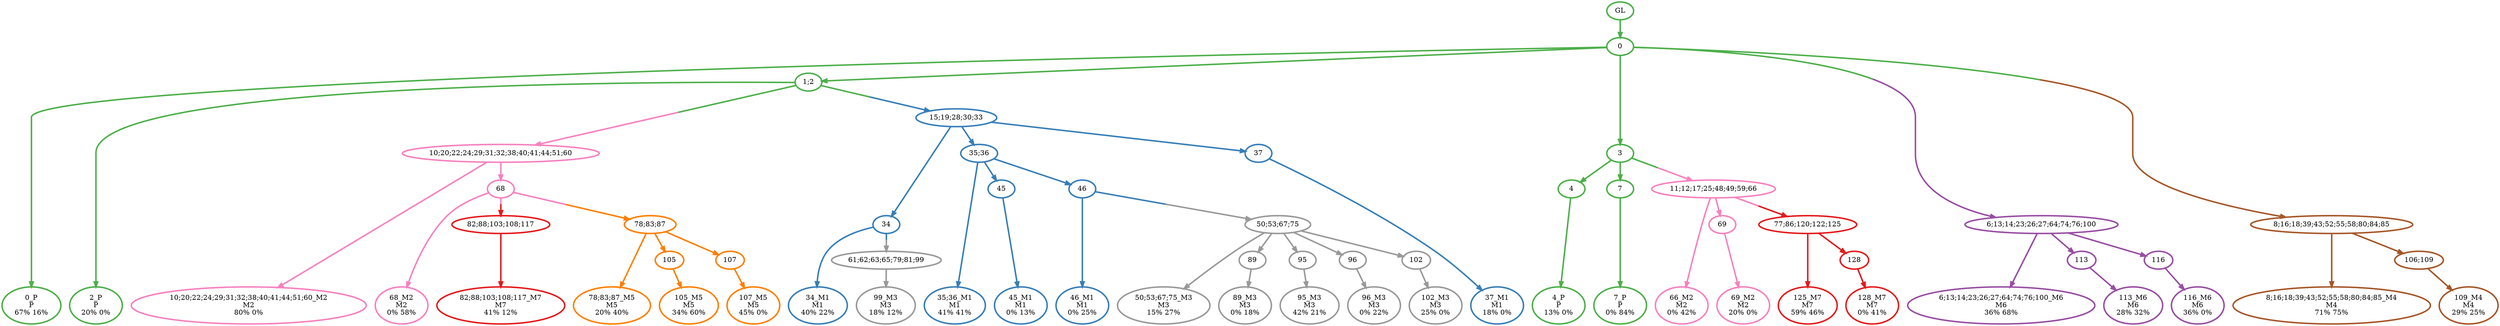 digraph T {
	{
		rank=same
		60 [penwidth=3,colorscheme=set19,color=3,label="0_P\nP\n67% 16%"]
		58 [penwidth=3,colorscheme=set19,color=3,label="2_P\nP\n20% 0%"]
		55 [penwidth=3,colorscheme=set19,color=3,label="4_P\nP\n13% 0%"]
		53 [penwidth=3,colorscheme=set19,color=3,label="7_P\nP\n0% 84%"]
		51 [penwidth=3,colorscheme=set19,color=2,label="34_M1\nM1\n40% 22%"]
		49 [penwidth=3,colorscheme=set19,color=2,label="35;36_M1\nM1\n41% 41%"]
		47 [penwidth=3,colorscheme=set19,color=2,label="45_M1\nM1\n0% 13%"]
		45 [penwidth=3,colorscheme=set19,color=2,label="46_M1\nM1\n0% 25%"]
		43 [penwidth=3,colorscheme=set19,color=2,label="37_M1\nM1\n18% 0%"]
		42 [penwidth=3,colorscheme=set19,color=8,label="10;20;22;24;29;31;32;38;40;41;44;51;60_M2\nM2\n80% 0%"]
		40 [penwidth=3,colorscheme=set19,color=8,label="68_M2\nM2\n0% 58%"]
		39 [penwidth=3,colorscheme=set19,color=8,label="66_M2\nM2\n0% 42%"]
		37 [penwidth=3,colorscheme=set19,color=8,label="69_M2\nM2\n20% 0%"]
		36 [penwidth=3,colorscheme=set19,color=9,label="99_M3\nM3\n18% 12%"]
		35 [penwidth=3,colorscheme=set19,color=9,label="50;53;67;75_M3\nM3\n15% 27%"]
		33 [penwidth=3,colorscheme=set19,color=9,label="89_M3\nM3\n0% 18%"]
		31 [penwidth=3,colorscheme=set19,color=9,label="95_M3\nM3\n42% 21%"]
		29 [penwidth=3,colorscheme=set19,color=9,label="96_M3\nM3\n0% 22%"]
		27 [penwidth=3,colorscheme=set19,color=9,label="102_M3\nM3\n25% 0%"]
		26 [penwidth=3,colorscheme=set19,color=7,label="8;16;18;39;43;52;55;58;80;84;85_M4\nM4\n71% 75%"]
		24 [penwidth=3,colorscheme=set19,color=7,label="109_M4\nM4\n29% 25%"]
		23 [penwidth=3,colorscheme=set19,color=5,label="78;83;87_M5\nM5\n20% 40%"]
		21 [penwidth=3,colorscheme=set19,color=5,label="105_M5\nM5\n34% 60%"]
		19 [penwidth=3,colorscheme=set19,color=5,label="107_M5\nM5\n45% 0%"]
		18 [penwidth=3,colorscheme=set19,color=4,label="6;13;14;23;26;27;64;74;76;100_M6\nM6\n36% 68%"]
		16 [penwidth=3,colorscheme=set19,color=4,label="113_M6\nM6\n28% 32%"]
		14 [penwidth=3,colorscheme=set19,color=4,label="116_M6\nM6\n36% 0%"]
		13 [penwidth=3,colorscheme=set19,color=1,label="82;88;103;108;117_M7\nM7\n41% 12%"]
		12 [penwidth=3,colorscheme=set19,color=1,label="125_M7\nM7\n59% 46%"]
		10 [penwidth=3,colorscheme=set19,color=1,label="128_M7\nM7\n0% 41%"]
	}
	62 [penwidth=3,colorscheme=set19,color=3,label="GL"]
	61 [penwidth=3,colorscheme=set19,color=3,label="0"]
	59 [penwidth=3,colorscheme=set19,color=3,label="1;2"]
	57 [penwidth=3,colorscheme=set19,color=3,label="3"]
	56 [penwidth=3,colorscheme=set19,color=3,label="4"]
	54 [penwidth=3,colorscheme=set19,color=3,label="7"]
	52 [penwidth=3,colorscheme=set19,color=2,label="34"]
	50 [penwidth=3,colorscheme=set19,color=2,label="35;36"]
	48 [penwidth=3,colorscheme=set19,color=2,label="45"]
	46 [penwidth=3,colorscheme=set19,color=2,label="46"]
	44 [penwidth=3,colorscheme=set19,color=2,label="37"]
	41 [penwidth=3,colorscheme=set19,color=8,label="68"]
	38 [penwidth=3,colorscheme=set19,color=8,label="69"]
	34 [penwidth=3,colorscheme=set19,color=9,label="89"]
	32 [penwidth=3,colorscheme=set19,color=9,label="95"]
	30 [penwidth=3,colorscheme=set19,color=9,label="96"]
	28 [penwidth=3,colorscheme=set19,color=9,label="102"]
	25 [penwidth=3,colorscheme=set19,color=7,label="106;109"]
	22 [penwidth=3,colorscheme=set19,color=5,label="105"]
	20 [penwidth=3,colorscheme=set19,color=5,label="107"]
	17 [penwidth=3,colorscheme=set19,color=4,label="113"]
	15 [penwidth=3,colorscheme=set19,color=4,label="116"]
	11 [penwidth=3,colorscheme=set19,color=1,label="128"]
	9 [penwidth=3,colorscheme=set19,color=1,label="82;88;103;108;117"]
	8 [penwidth=3,colorscheme=set19,color=1,label="77;86;120;122;125"]
	7 [penwidth=3,colorscheme=set19,color=5,label="78;83;87"]
	6 [penwidth=3,colorscheme=set19,color=9,label="61;62;63;65;79;81;99"]
	5 [penwidth=3,colorscheme=set19,color=9,label="50;53;67;75"]
	4 [penwidth=3,colorscheme=set19,color=4,label="6;13;14;23;26;27;64;74;76;100"]
	3 [penwidth=3,colorscheme=set19,color=7,label="8;16;18;39;43;52;55;58;80;84;85"]
	2 [penwidth=3,colorscheme=set19,color=8,label="10;20;22;24;29;31;32;38;40;41;44;51;60"]
	1 [penwidth=3,colorscheme=set19,color=8,label="11;12;17;25;48;49;59;66"]
	0 [penwidth=3,colorscheme=set19,color=2,label="15;19;28;30;33"]
	62 -> 61 [penwidth=3,colorscheme=set19,color=3]
	61 -> 60 [penwidth=3,colorscheme=set19,color=3]
	61 -> 57 [penwidth=3,colorscheme=set19,color=3]
	61 -> 59 [penwidth=3,colorscheme=set19,color=3]
	61 -> 4 [penwidth=3,colorscheme=set19,color="3;0.5:4"]
	61 -> 3 [penwidth=3,colorscheme=set19,color="3;0.5:7"]
	59 -> 58 [penwidth=3,colorscheme=set19,color=3]
	59 -> 2 [penwidth=3,colorscheme=set19,color="3;0.5:8"]
	59 -> 0 [penwidth=3,colorscheme=set19,color="3;0.5:2"]
	57 -> 56 [penwidth=3,colorscheme=set19,color=3]
	57 -> 54 [penwidth=3,colorscheme=set19,color=3]
	57 -> 1 [penwidth=3,colorscheme=set19,color="3;0.5:8"]
	56 -> 55 [penwidth=3,colorscheme=set19,color=3]
	54 -> 53 [penwidth=3,colorscheme=set19,color=3]
	52 -> 51 [penwidth=3,colorscheme=set19,color=2]
	52 -> 6 [penwidth=3,colorscheme=set19,color="2;0.5:9"]
	50 -> 49 [penwidth=3,colorscheme=set19,color=2]
	50 -> 48 [penwidth=3,colorscheme=set19,color=2]
	50 -> 46 [penwidth=3,colorscheme=set19,color=2]
	48 -> 47 [penwidth=3,colorscheme=set19,color=2]
	46 -> 45 [penwidth=3,colorscheme=set19,color=2]
	46 -> 5 [penwidth=3,colorscheme=set19,color="2;0.5:9"]
	44 -> 43 [penwidth=3,colorscheme=set19,color=2]
	41 -> 40 [penwidth=3,colorscheme=set19,color=8]
	41 -> 9 [penwidth=3,colorscheme=set19,color="8;0.5:1"]
	41 -> 7 [penwidth=3,colorscheme=set19,color="8;0.5:5"]
	38 -> 37 [penwidth=3,colorscheme=set19,color=8]
	34 -> 33 [penwidth=3,colorscheme=set19,color=9]
	32 -> 31 [penwidth=3,colorscheme=set19,color=9]
	30 -> 29 [penwidth=3,colorscheme=set19,color=9]
	28 -> 27 [penwidth=3,colorscheme=set19,color=9]
	25 -> 24 [penwidth=3,colorscheme=set19,color=7]
	22 -> 21 [penwidth=3,colorscheme=set19,color=5]
	20 -> 19 [penwidth=3,colorscheme=set19,color=5]
	17 -> 16 [penwidth=3,colorscheme=set19,color=4]
	15 -> 14 [penwidth=3,colorscheme=set19,color=4]
	11 -> 10 [penwidth=3,colorscheme=set19,color=1]
	9 -> 13 [penwidth=3,colorscheme=set19,color=1]
	8 -> 12 [penwidth=3,colorscheme=set19,color=1]
	8 -> 11 [penwidth=3,colorscheme=set19,color=1]
	7 -> 23 [penwidth=3,colorscheme=set19,color=5]
	7 -> 22 [penwidth=3,colorscheme=set19,color=5]
	7 -> 20 [penwidth=3,colorscheme=set19,color=5]
	6 -> 36 [penwidth=3,colorscheme=set19,color=9]
	5 -> 35 [penwidth=3,colorscheme=set19,color=9]
	5 -> 34 [penwidth=3,colorscheme=set19,color=9]
	5 -> 32 [penwidth=3,colorscheme=set19,color=9]
	5 -> 30 [penwidth=3,colorscheme=set19,color=9]
	5 -> 28 [penwidth=3,colorscheme=set19,color=9]
	4 -> 18 [penwidth=3,colorscheme=set19,color=4]
	4 -> 17 [penwidth=3,colorscheme=set19,color=4]
	4 -> 15 [penwidth=3,colorscheme=set19,color=4]
	3 -> 26 [penwidth=3,colorscheme=set19,color=7]
	3 -> 25 [penwidth=3,colorscheme=set19,color=7]
	2 -> 42 [penwidth=3,colorscheme=set19,color=8]
	2 -> 41 [penwidth=3,colorscheme=set19,color=8]
	1 -> 39 [penwidth=3,colorscheme=set19,color=8]
	1 -> 38 [penwidth=3,colorscheme=set19,color=8]
	1 -> 8 [penwidth=3,colorscheme=set19,color="8;0.5:1"]
	0 -> 52 [penwidth=3,colorscheme=set19,color=2]
	0 -> 50 [penwidth=3,colorscheme=set19,color=2]
	0 -> 44 [penwidth=3,colorscheme=set19,color=2]
}

